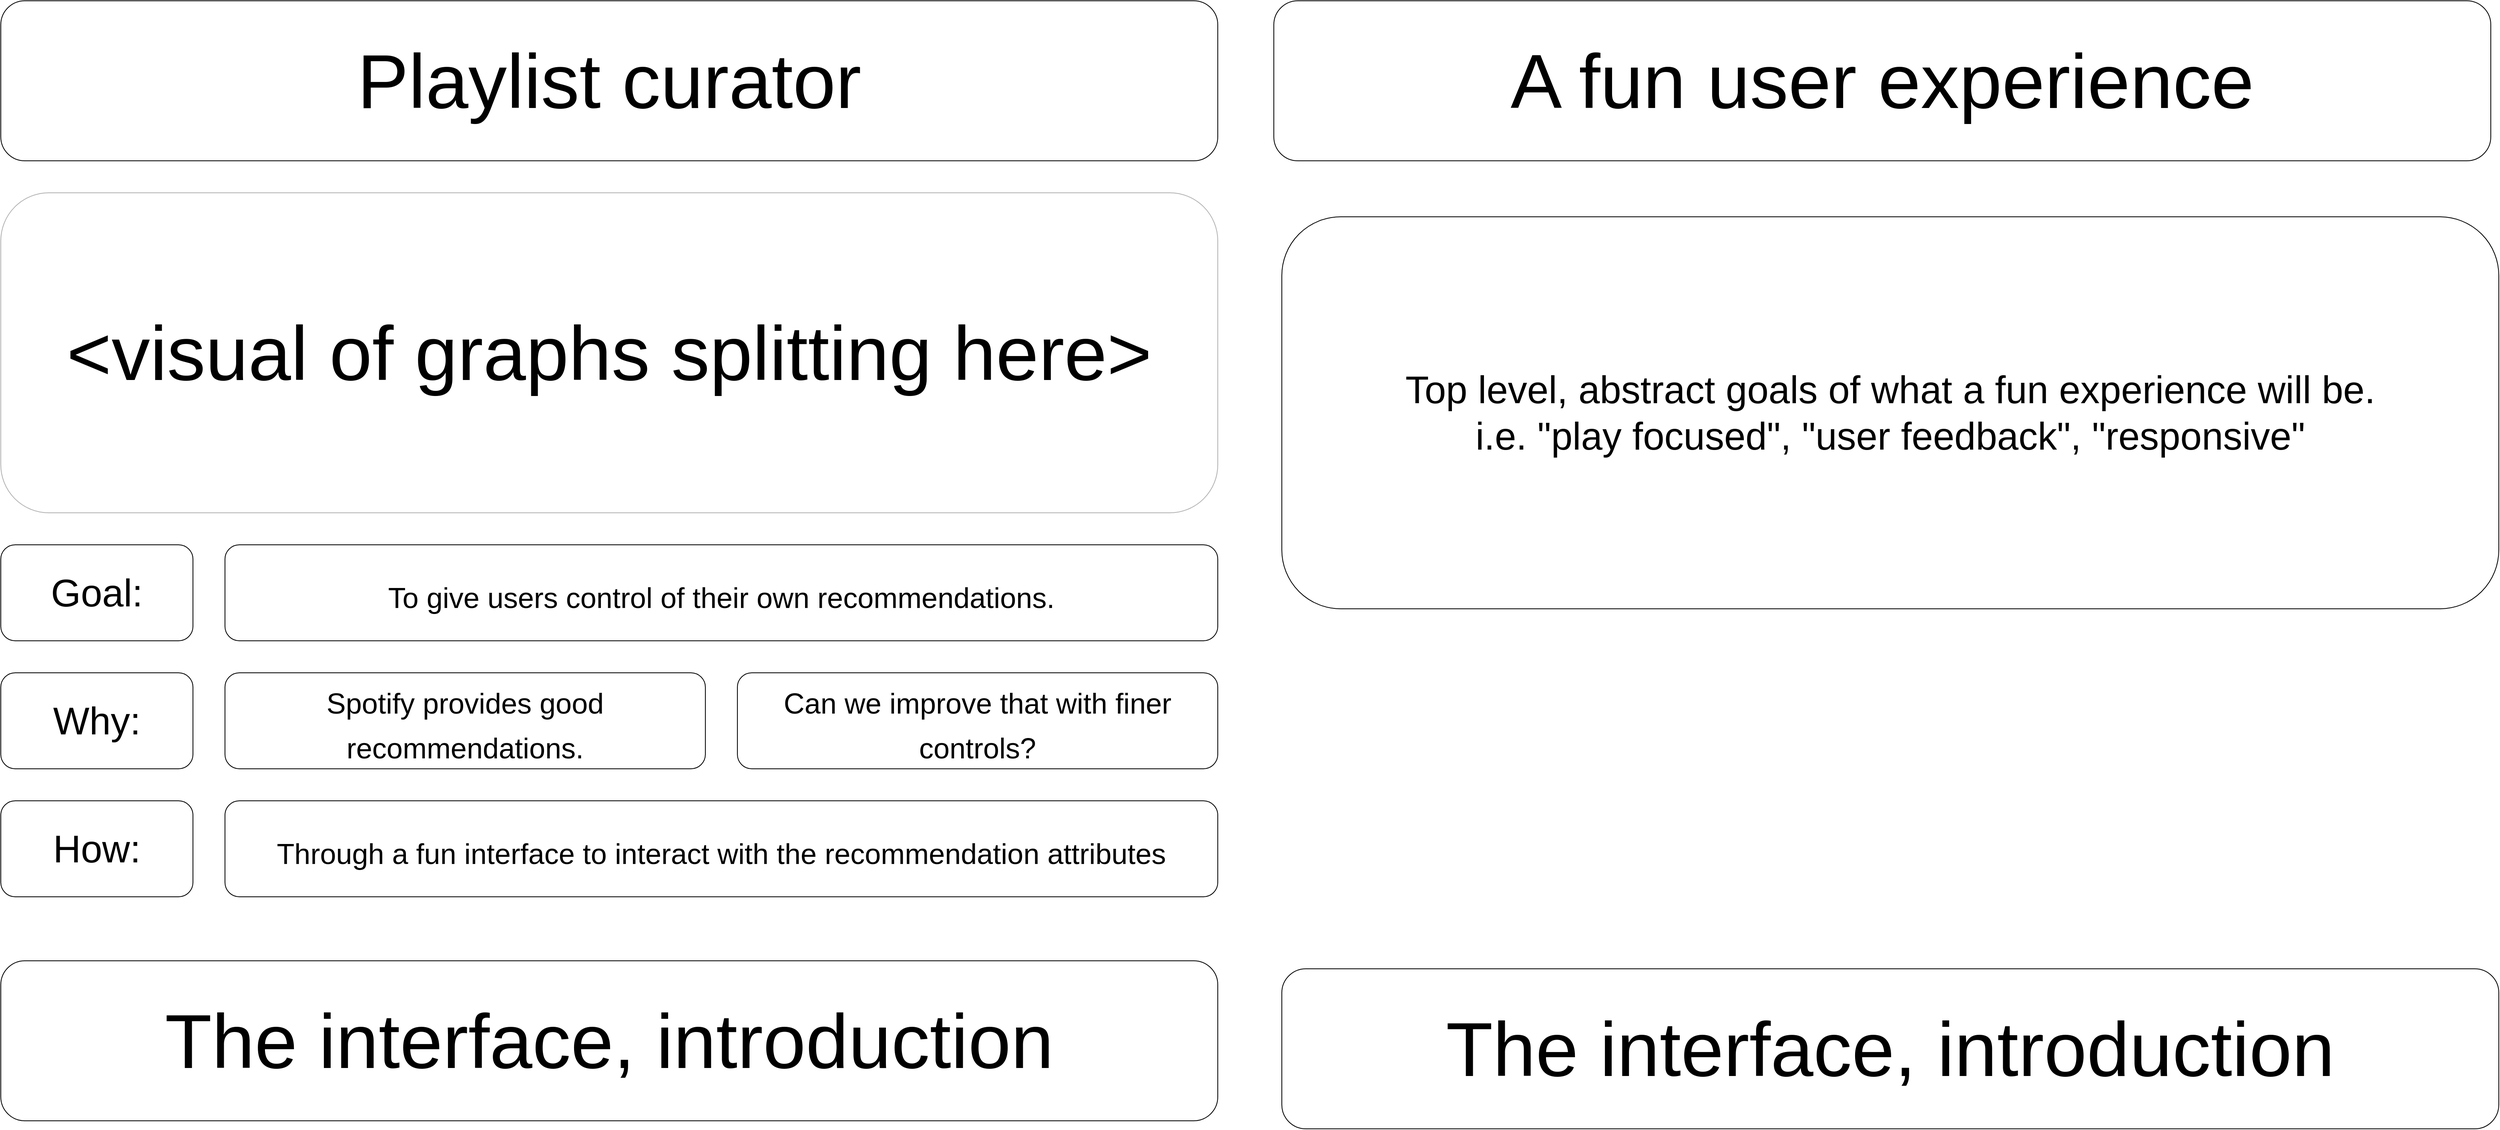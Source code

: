 <mxfile>
    <diagram id="_6eTLL0yAIovUGPhj1NL" name="Page-1">
        <mxGraphModel dx="2548" dy="1170" grid="0" gridSize="10" guides="1" tooltips="1" connect="1" arrows="1" fold="1" page="1" pageScale="1" pageWidth="1600" pageHeight="1200" math="0" shadow="0">
            <root>
                <mxCell id="0"/>
                <mxCell id="1" parent="0"/>
                <mxCell id="2" value="Playlist curator" style="rounded=1;whiteSpace=wrap;html=1;fontSize=96;" vertex="1" parent="1">
                    <mxGeometry x="40" y="40" width="1520" height="200" as="geometry"/>
                </mxCell>
                <mxCell id="3" value="Goal:" style="rounded=1;whiteSpace=wrap;html=1;fontSize=48;" vertex="1" parent="1">
                    <mxGeometry x="40" y="720" width="240" height="120" as="geometry"/>
                </mxCell>
                <mxCell id="4" value="&lt;p style=&quot;line-height: 60%;&quot;&gt;&lt;span style=&quot;font-size: 36px;&quot;&gt;To give users control of their own recommendations.&lt;/span&gt;&lt;/p&gt;" style="rounded=1;whiteSpace=wrap;html=1;fontSize=72;" vertex="1" parent="1">
                    <mxGeometry x="320" y="720" width="1240" height="120" as="geometry"/>
                </mxCell>
                <mxCell id="9" value="Why:" style="rounded=1;whiteSpace=wrap;html=1;fontSize=48;" vertex="1" parent="1">
                    <mxGeometry x="40" y="880" width="240" height="120" as="geometry"/>
                </mxCell>
                <mxCell id="10" value="&lt;p style=&quot;line-height: 60%;&quot;&gt;&lt;span style=&quot;font-size: 36px;&quot;&gt;Spotify provides good recommendations.&lt;/span&gt;&lt;/p&gt;" style="rounded=1;whiteSpace=wrap;html=1;fontSize=72;" vertex="1" parent="1">
                    <mxGeometry x="320" y="880" width="600" height="120" as="geometry"/>
                </mxCell>
                <mxCell id="11" value="&lt;p style=&quot;line-height: 60%;&quot;&gt;&lt;span style=&quot;font-size: 36px;&quot;&gt;Can we improve that with finer controls?&lt;/span&gt;&lt;/p&gt;" style="rounded=1;whiteSpace=wrap;html=1;fontSize=72;" vertex="1" parent="1">
                    <mxGeometry x="960" y="880" width="600" height="120" as="geometry"/>
                </mxCell>
                <mxCell id="12" value="How:" style="rounded=1;whiteSpace=wrap;html=1;fontSize=48;" vertex="1" parent="1">
                    <mxGeometry x="40" y="1040" width="240" height="120" as="geometry"/>
                </mxCell>
                <mxCell id="13" value="&lt;p style=&quot;line-height: 60%;&quot;&gt;&lt;span style=&quot;font-size: 36px;&quot;&gt;Through a fun interface to interact with the recommendation attributes&lt;/span&gt;&lt;/p&gt;" style="rounded=1;whiteSpace=wrap;html=1;fontSize=72;" vertex="1" parent="1">
                    <mxGeometry x="320" y="1040" width="1240" height="120" as="geometry"/>
                </mxCell>
                <mxCell id="14" value="&amp;lt;visual of graphs splitting here&amp;gt;" style="rounded=1;whiteSpace=wrap;html=1;fontSize=96;opacity=30;" vertex="1" parent="1">
                    <mxGeometry x="40" y="280" width="1520" height="400" as="geometry"/>
                </mxCell>
                <mxCell id="15" value="A fun user experience" style="rounded=1;whiteSpace=wrap;html=1;fontSize=96;" vertex="1" parent="1">
                    <mxGeometry x="1630" y="40" width="1520" height="200" as="geometry"/>
                </mxCell>
                <mxCell id="16" value="Top level, abstract goals of what a fun experience will be.&lt;br&gt;i.e. &quot;play focused&quot;, &quot;user feedback&quot;, &quot;responsive&quot;" style="rounded=1;whiteSpace=wrap;html=1;fontSize=48;" vertex="1" parent="1">
                    <mxGeometry x="1640" y="310" width="1520" height="490" as="geometry"/>
                </mxCell>
                <mxCell id="17" value="The interface, introduction" style="rounded=1;whiteSpace=wrap;html=1;fontSize=96;" vertex="1" parent="1">
                    <mxGeometry x="40" y="1240" width="1520" height="200" as="geometry"/>
                </mxCell>
                <mxCell id="18" value="The interface, introduction" style="rounded=1;whiteSpace=wrap;html=1;fontSize=96;" vertex="1" parent="1">
                    <mxGeometry x="1640" y="1250" width="1520" height="200" as="geometry"/>
                </mxCell>
            </root>
        </mxGraphModel>
    </diagram>
</mxfile>